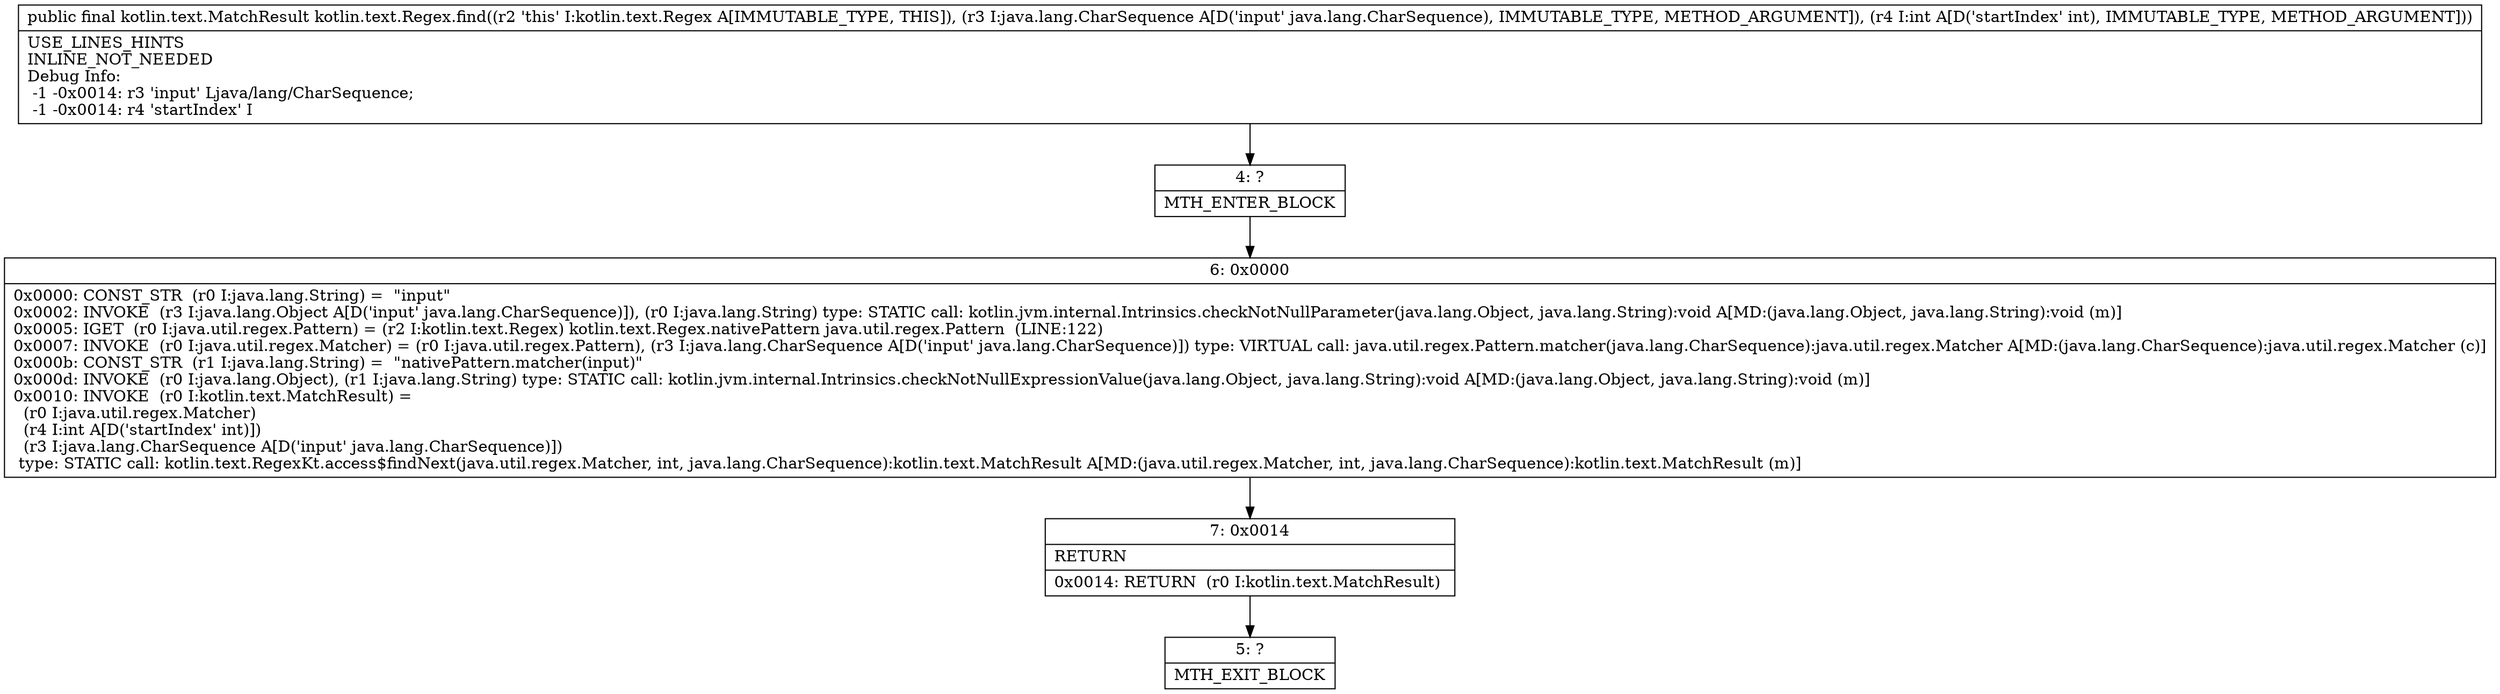 digraph "CFG forkotlin.text.Regex.find(Ljava\/lang\/CharSequence;I)Lkotlin\/text\/MatchResult;" {
Node_4 [shape=record,label="{4\:\ ?|MTH_ENTER_BLOCK\l}"];
Node_6 [shape=record,label="{6\:\ 0x0000|0x0000: CONST_STR  (r0 I:java.lang.String) =  \"input\" \l0x0002: INVOKE  (r3 I:java.lang.Object A[D('input' java.lang.CharSequence)]), (r0 I:java.lang.String) type: STATIC call: kotlin.jvm.internal.Intrinsics.checkNotNullParameter(java.lang.Object, java.lang.String):void A[MD:(java.lang.Object, java.lang.String):void (m)]\l0x0005: IGET  (r0 I:java.util.regex.Pattern) = (r2 I:kotlin.text.Regex) kotlin.text.Regex.nativePattern java.util.regex.Pattern  (LINE:122)\l0x0007: INVOKE  (r0 I:java.util.regex.Matcher) = (r0 I:java.util.regex.Pattern), (r3 I:java.lang.CharSequence A[D('input' java.lang.CharSequence)]) type: VIRTUAL call: java.util.regex.Pattern.matcher(java.lang.CharSequence):java.util.regex.Matcher A[MD:(java.lang.CharSequence):java.util.regex.Matcher (c)]\l0x000b: CONST_STR  (r1 I:java.lang.String) =  \"nativePattern.matcher(input)\" \l0x000d: INVOKE  (r0 I:java.lang.Object), (r1 I:java.lang.String) type: STATIC call: kotlin.jvm.internal.Intrinsics.checkNotNullExpressionValue(java.lang.Object, java.lang.String):void A[MD:(java.lang.Object, java.lang.String):void (m)]\l0x0010: INVOKE  (r0 I:kotlin.text.MatchResult) = \l  (r0 I:java.util.regex.Matcher)\l  (r4 I:int A[D('startIndex' int)])\l  (r3 I:java.lang.CharSequence A[D('input' java.lang.CharSequence)])\l type: STATIC call: kotlin.text.RegexKt.access$findNext(java.util.regex.Matcher, int, java.lang.CharSequence):kotlin.text.MatchResult A[MD:(java.util.regex.Matcher, int, java.lang.CharSequence):kotlin.text.MatchResult (m)]\l}"];
Node_7 [shape=record,label="{7\:\ 0x0014|RETURN\l|0x0014: RETURN  (r0 I:kotlin.text.MatchResult) \l}"];
Node_5 [shape=record,label="{5\:\ ?|MTH_EXIT_BLOCK\l}"];
MethodNode[shape=record,label="{public final kotlin.text.MatchResult kotlin.text.Regex.find((r2 'this' I:kotlin.text.Regex A[IMMUTABLE_TYPE, THIS]), (r3 I:java.lang.CharSequence A[D('input' java.lang.CharSequence), IMMUTABLE_TYPE, METHOD_ARGUMENT]), (r4 I:int A[D('startIndex' int), IMMUTABLE_TYPE, METHOD_ARGUMENT]))  | USE_LINES_HINTS\lINLINE_NOT_NEEDED\lDebug Info:\l  \-1 \-0x0014: r3 'input' Ljava\/lang\/CharSequence;\l  \-1 \-0x0014: r4 'startIndex' I\l}"];
MethodNode -> Node_4;Node_4 -> Node_6;
Node_6 -> Node_7;
Node_7 -> Node_5;
}


